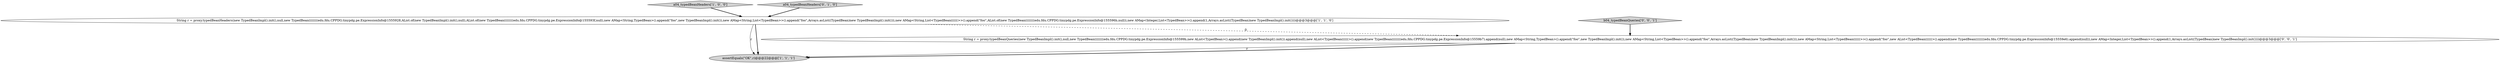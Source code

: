 digraph {
0 [style = filled, label = "a04_typedBeanHeaders['1', '0', '0']", fillcolor = lightgray, shape = diamond image = "AAA0AAABBB1BBB"];
5 [style = filled, label = "String r = proxy.typedBeanQueries(new TypedBeanImpl().init(),null,new TypedBean((((((((edu.fdu.CPPDG.tinypdg.pe.ExpressionInfo@155599b,new AList<TypedBean>().append(new TypedBeanImpl().init()).append(null),new AList<TypedBean((((((>().append(new TypedBean((((((((edu.fdu.CPPDG.tinypdg.pe.ExpressionInfo@15559b7).append(null),new AMap<String,TypedBean>().append(\"foo\",new TypedBeanImpl().init()),new AMap<String,List<TypedBean>>().append(\"foo\",Arrays.asList((TypedBean)new TypedBeanImpl().init())),new AMap<String,List<TypedBean((((((>>().append(\"foo\",new AList<TypedBean((((((>().append(new TypedBean((((((((edu.fdu.CPPDG.tinypdg.pe.ExpressionInfo@15559e6).append(null)),new AMap<Integer,List<TypedBean>>().append(1,Arrays.asList((TypedBean)new TypedBeanImpl().init())))@@@3@@@['0', '0', '1']", fillcolor = white, shape = ellipse image = "AAA0AAABBB3BBB"];
1 [style = filled, label = "assertEquals(\"OK\",r)@@@22@@@['1', '1', '1']", fillcolor = lightgray, shape = ellipse image = "AAA0AAABBB1BBB"];
3 [style = filled, label = "a04_typedBeanHeaders['0', '1', '0']", fillcolor = lightgray, shape = diamond image = "AAA0AAABBB2BBB"];
2 [style = filled, label = "String r = proxy.typedBeanHeaders(new TypedBeanImpl().init(),null,new TypedBean((((((((edu.fdu.CPPDG.tinypdg.pe.ExpressionInfo@1555928,AList.of(new TypedBeanImpl().init(),null),AList.of(new TypedBean((((((((edu.fdu.CPPDG.tinypdg.pe.ExpressionInfo@155593f,null),new AMap<String,TypedBean>().append(\"foo\",new TypedBeanImpl().init()),new AMap<String,List<TypedBean>>().append(\"foo\",Arrays.asList((TypedBean)new TypedBeanImpl().init())),new AMap<String,List<TypedBean((((((>>().append(\"foo\",AList.of(new TypedBean((((((((edu.fdu.CPPDG.tinypdg.pe.ExpressionInfo@155596b,null)),new AMap<Integer,List<TypedBean>>().append(1,Arrays.asList((TypedBean)new TypedBeanImpl().init())))@@@3@@@['1', '1', '0']", fillcolor = white, shape = ellipse image = "AAA0AAABBB1BBB"];
4 [style = filled, label = "b04_typedBeanQueries['0', '0', '1']", fillcolor = lightgray, shape = diamond image = "AAA0AAABBB3BBB"];
5->1 [style = solid, label="r"];
5->1 [style = bold, label=""];
2->5 [style = dashed, label="0"];
3->2 [style = bold, label=""];
2->1 [style = solid, label="r"];
4->5 [style = bold, label=""];
2->1 [style = bold, label=""];
0->2 [style = bold, label=""];
}
